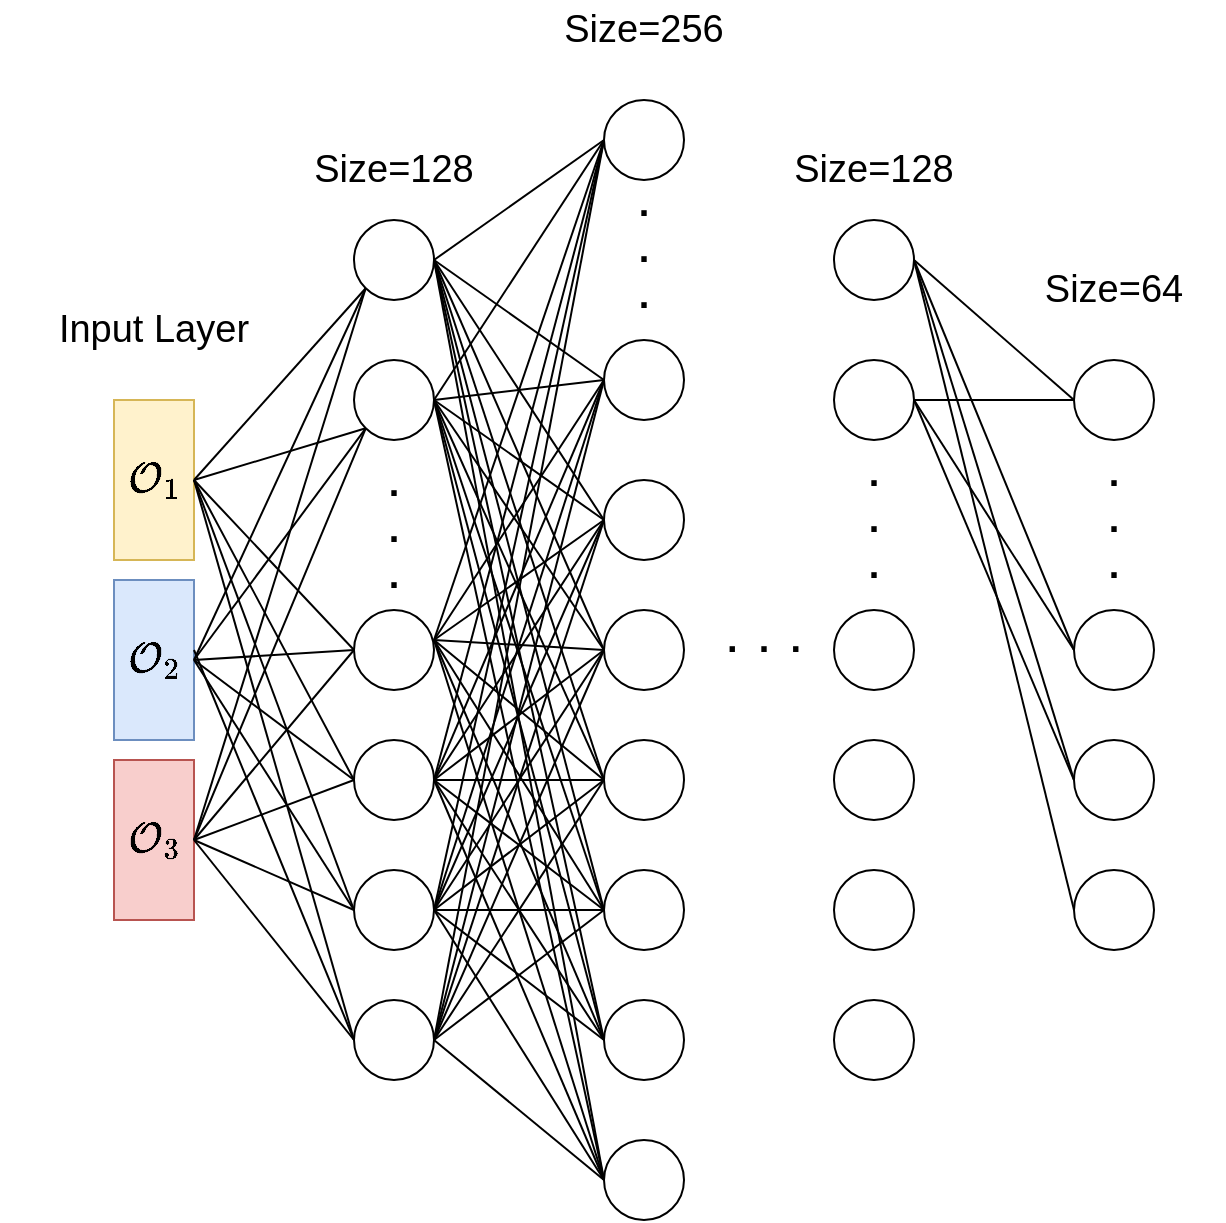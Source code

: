 <mxfile version="17.4.1" type="github">
  <diagram id="-Sexu2maYcwtLFaurk-1" name="Page-1">
    <mxGraphModel dx="1422" dy="1941" grid="1" gridSize="10" guides="1" tooltips="1" connect="1" arrows="1" fold="1" page="1" pageScale="1" pageWidth="827" pageHeight="1169" math="1" shadow="0">
      <root>
        <mxCell id="0" />
        <mxCell id="1" parent="0" />
        <mxCell id="4HOJ1W6OORdBetc6F2B2-1" value="" style="rounded=0;whiteSpace=wrap;html=1;fillColor=#fff2cc;strokeColor=#d6b656;" vertex="1" parent="1">
          <mxGeometry x="160" y="160" width="40" height="80" as="geometry" />
        </mxCell>
        <mxCell id="4HOJ1W6OORdBetc6F2B2-2" value="" style="rounded=0;whiteSpace=wrap;html=1;fillColor=#dae8fc;strokeColor=#6c8ebf;" vertex="1" parent="1">
          <mxGeometry x="160" y="250" width="40" height="80" as="geometry" />
        </mxCell>
        <mxCell id="4HOJ1W6OORdBetc6F2B2-3" value="" style="rounded=0;whiteSpace=wrap;html=1;fillColor=#f8cecc;strokeColor=#b85450;" vertex="1" parent="1">
          <mxGeometry x="160" y="340" width="40" height="80" as="geometry" />
        </mxCell>
        <mxCell id="4HOJ1W6OORdBetc6F2B2-4" value="&lt;font style=&quot;font-size: 18px&quot;&gt;$$\mathcal{O}_1$$&lt;/font&gt;" style="text;html=1;strokeColor=none;fillColor=none;align=center;verticalAlign=middle;whiteSpace=wrap;rounded=0;" vertex="1" parent="1">
          <mxGeometry x="150" y="185" width="60" height="30" as="geometry" />
        </mxCell>
        <mxCell id="4HOJ1W6OORdBetc6F2B2-5" value="&lt;font style=&quot;font-size: 18px&quot;&gt;$$\mathcal{O}_2$$&lt;/font&gt;" style="text;html=1;strokeColor=none;fillColor=none;align=center;verticalAlign=middle;whiteSpace=wrap;rounded=0;" vertex="1" parent="1">
          <mxGeometry x="150" y="275" width="60" height="30" as="geometry" />
        </mxCell>
        <mxCell id="4HOJ1W6OORdBetc6F2B2-6" value="&lt;font style=&quot;font-size: 18px&quot;&gt;$$\mathcal{O}_3$$&lt;/font&gt;" style="text;html=1;strokeColor=none;fillColor=none;align=center;verticalAlign=middle;whiteSpace=wrap;rounded=0;" vertex="1" parent="1">
          <mxGeometry x="150" y="365" width="60" height="30" as="geometry" />
        </mxCell>
        <mxCell id="4HOJ1W6OORdBetc6F2B2-7" value="" style="ellipse;whiteSpace=wrap;html=1;aspect=fixed;fontSize=18;" vertex="1" parent="1">
          <mxGeometry x="280" y="460" width="40" height="40" as="geometry" />
        </mxCell>
        <mxCell id="4HOJ1W6OORdBetc6F2B2-10" value="" style="ellipse;whiteSpace=wrap;html=1;aspect=fixed;fontSize=18;" vertex="1" parent="1">
          <mxGeometry x="280" y="265" width="40" height="40" as="geometry" />
        </mxCell>
        <mxCell id="4HOJ1W6OORdBetc6F2B2-11" value="" style="ellipse;whiteSpace=wrap;html=1;aspect=fixed;fontSize=18;" vertex="1" parent="1">
          <mxGeometry x="280" y="140" width="40" height="40" as="geometry" />
        </mxCell>
        <mxCell id="4HOJ1W6OORdBetc6F2B2-12" value="" style="ellipse;whiteSpace=wrap;html=1;aspect=fixed;fontSize=18;" vertex="1" parent="1">
          <mxGeometry x="280" y="330" width="40" height="40" as="geometry" />
        </mxCell>
        <mxCell id="4HOJ1W6OORdBetc6F2B2-13" value="" style="ellipse;whiteSpace=wrap;html=1;aspect=fixed;fontSize=18;" vertex="1" parent="1">
          <mxGeometry x="280" y="395" width="40" height="40" as="geometry" />
        </mxCell>
        <mxCell id="4HOJ1W6OORdBetc6F2B2-15" value="&lt;div&gt;&lt;b&gt;.&lt;/b&gt;&lt;/div&gt;&lt;div&gt;&lt;b&gt;.&lt;/b&gt;&lt;/div&gt;&lt;div&gt;&lt;b&gt;.&lt;br&gt;&lt;/b&gt;&lt;/div&gt;" style="text;html=1;strokeColor=none;fillColor=none;align=center;verticalAlign=middle;whiteSpace=wrap;rounded=0;fontSize=19;" vertex="1" parent="1">
          <mxGeometry x="395" y="70" width="60" height="30" as="geometry" />
        </mxCell>
        <mxCell id="4HOJ1W6OORdBetc6F2B2-19" value="" style="ellipse;whiteSpace=wrap;html=1;aspect=fixed;fontSize=18;" vertex="1" parent="1">
          <mxGeometry x="280" y="70" width="40" height="40" as="geometry" />
        </mxCell>
        <mxCell id="4HOJ1W6OORdBetc6F2B2-21" value="" style="endArrow=none;html=1;rounded=0;fontSize=19;entryX=0;entryY=1;entryDx=0;entryDy=0;" edge="1" parent="1" target="4HOJ1W6OORdBetc6F2B2-19">
          <mxGeometry width="50" height="50" relative="1" as="geometry">
            <mxPoint x="200" y="200" as="sourcePoint" />
            <mxPoint x="250" y="150" as="targetPoint" />
          </mxGeometry>
        </mxCell>
        <mxCell id="4HOJ1W6OORdBetc6F2B2-22" value="" style="endArrow=none;html=1;rounded=0;fontSize=19;entryX=0;entryY=1;entryDx=0;entryDy=0;" edge="1" parent="1" target="4HOJ1W6OORdBetc6F2B2-11">
          <mxGeometry width="50" height="50" relative="1" as="geometry">
            <mxPoint x="200" y="200" as="sourcePoint" />
            <mxPoint x="250" y="150" as="targetPoint" />
          </mxGeometry>
        </mxCell>
        <mxCell id="4HOJ1W6OORdBetc6F2B2-23" value="" style="endArrow=none;html=1;rounded=0;fontSize=19;entryX=0;entryY=0.5;entryDx=0;entryDy=0;" edge="1" parent="1" target="4HOJ1W6OORdBetc6F2B2-10">
          <mxGeometry width="50" height="50" relative="1" as="geometry">
            <mxPoint x="200" y="200" as="sourcePoint" />
            <mxPoint x="250" y="150" as="targetPoint" />
          </mxGeometry>
        </mxCell>
        <mxCell id="4HOJ1W6OORdBetc6F2B2-25" value="" style="endArrow=none;html=1;rounded=0;fontSize=19;entryX=0;entryY=0.5;entryDx=0;entryDy=0;" edge="1" parent="1" target="4HOJ1W6OORdBetc6F2B2-12">
          <mxGeometry width="50" height="50" relative="1" as="geometry">
            <mxPoint x="200" y="200" as="sourcePoint" />
            <mxPoint x="250" y="150" as="targetPoint" />
          </mxGeometry>
        </mxCell>
        <mxCell id="4HOJ1W6OORdBetc6F2B2-26" value="" style="endArrow=none;html=1;rounded=0;fontSize=19;entryX=0;entryY=0.5;entryDx=0;entryDy=0;" edge="1" parent="1" target="4HOJ1W6OORdBetc6F2B2-13">
          <mxGeometry width="50" height="50" relative="1" as="geometry">
            <mxPoint x="200" y="200" as="sourcePoint" />
            <mxPoint x="250" y="150" as="targetPoint" />
          </mxGeometry>
        </mxCell>
        <mxCell id="4HOJ1W6OORdBetc6F2B2-28" value="" style="endArrow=none;html=1;rounded=0;fontSize=19;entryX=0;entryY=0.5;entryDx=0;entryDy=0;" edge="1" parent="1" target="4HOJ1W6OORdBetc6F2B2-7">
          <mxGeometry width="50" height="50" relative="1" as="geometry">
            <mxPoint x="200" y="200" as="sourcePoint" />
            <mxPoint x="250" y="150" as="targetPoint" />
          </mxGeometry>
        </mxCell>
        <mxCell id="4HOJ1W6OORdBetc6F2B2-29" value="" style="endArrow=none;html=1;rounded=0;fontSize=19;entryX=0;entryY=1;entryDx=0;entryDy=0;" edge="1" parent="1" target="4HOJ1W6OORdBetc6F2B2-19">
          <mxGeometry width="50" height="50" relative="1" as="geometry">
            <mxPoint x="200" y="290" as="sourcePoint" />
            <mxPoint x="250" y="240" as="targetPoint" />
          </mxGeometry>
        </mxCell>
        <mxCell id="4HOJ1W6OORdBetc6F2B2-30" value="" style="endArrow=none;html=1;rounded=0;fontSize=19;entryX=0;entryY=1;entryDx=0;entryDy=0;" edge="1" parent="1" target="4HOJ1W6OORdBetc6F2B2-11">
          <mxGeometry width="50" height="50" relative="1" as="geometry">
            <mxPoint x="200" y="290" as="sourcePoint" />
            <mxPoint x="250" y="240" as="targetPoint" />
          </mxGeometry>
        </mxCell>
        <mxCell id="4HOJ1W6OORdBetc6F2B2-31" value="" style="endArrow=none;html=1;rounded=0;fontSize=19;entryX=0;entryY=0.5;entryDx=0;entryDy=0;" edge="1" parent="1" target="4HOJ1W6OORdBetc6F2B2-10">
          <mxGeometry width="50" height="50" relative="1" as="geometry">
            <mxPoint x="200" y="290" as="sourcePoint" />
            <mxPoint x="250" y="240" as="targetPoint" />
          </mxGeometry>
        </mxCell>
        <mxCell id="4HOJ1W6OORdBetc6F2B2-32" value="" style="endArrow=none;html=1;rounded=0;fontSize=19;entryX=0;entryY=0.5;entryDx=0;entryDy=0;" edge="1" parent="1" target="4HOJ1W6OORdBetc6F2B2-12">
          <mxGeometry width="50" height="50" relative="1" as="geometry">
            <mxPoint x="200" y="290" as="sourcePoint" />
            <mxPoint x="250" y="240" as="targetPoint" />
          </mxGeometry>
        </mxCell>
        <mxCell id="4HOJ1W6OORdBetc6F2B2-33" value="" style="endArrow=none;html=1;rounded=0;fontSize=19;entryX=0;entryY=0.5;entryDx=0;entryDy=0;" edge="1" parent="1" target="4HOJ1W6OORdBetc6F2B2-13">
          <mxGeometry width="50" height="50" relative="1" as="geometry">
            <mxPoint x="200" y="290" as="sourcePoint" />
            <mxPoint x="250" y="240" as="targetPoint" />
          </mxGeometry>
        </mxCell>
        <mxCell id="4HOJ1W6OORdBetc6F2B2-34" value="" style="endArrow=none;html=1;rounded=0;fontSize=19;entryX=0;entryY=0.5;entryDx=0;entryDy=0;" edge="1" parent="1" target="4HOJ1W6OORdBetc6F2B2-7">
          <mxGeometry width="50" height="50" relative="1" as="geometry">
            <mxPoint x="200" y="285" as="sourcePoint" />
            <mxPoint x="240" y="475" as="targetPoint" />
          </mxGeometry>
        </mxCell>
        <mxCell id="4HOJ1W6OORdBetc6F2B2-35" value="" style="endArrow=none;html=1;rounded=0;fontSize=19;entryX=0;entryY=1;entryDx=0;entryDy=0;" edge="1" parent="1" target="4HOJ1W6OORdBetc6F2B2-19">
          <mxGeometry width="50" height="50" relative="1" as="geometry">
            <mxPoint x="200" y="380" as="sourcePoint" />
            <mxPoint x="250" y="330" as="targetPoint" />
          </mxGeometry>
        </mxCell>
        <mxCell id="4HOJ1W6OORdBetc6F2B2-36" value="" style="endArrow=none;html=1;rounded=0;fontSize=19;entryX=0;entryY=1;entryDx=0;entryDy=0;" edge="1" parent="1" target="4HOJ1W6OORdBetc6F2B2-11">
          <mxGeometry width="50" height="50" relative="1" as="geometry">
            <mxPoint x="200" y="380" as="sourcePoint" />
            <mxPoint x="250" y="330" as="targetPoint" />
          </mxGeometry>
        </mxCell>
        <mxCell id="4HOJ1W6OORdBetc6F2B2-37" value="" style="endArrow=none;html=1;rounded=0;fontSize=19;entryX=0;entryY=0.5;entryDx=0;entryDy=0;" edge="1" parent="1" target="4HOJ1W6OORdBetc6F2B2-10">
          <mxGeometry width="50" height="50" relative="1" as="geometry">
            <mxPoint x="200" y="380" as="sourcePoint" />
            <mxPoint x="250" y="330" as="targetPoint" />
          </mxGeometry>
        </mxCell>
        <mxCell id="4HOJ1W6OORdBetc6F2B2-38" value="" style="endArrow=none;html=1;rounded=0;fontSize=19;entryX=0;entryY=0.5;entryDx=0;entryDy=0;" edge="1" parent="1" target="4HOJ1W6OORdBetc6F2B2-12">
          <mxGeometry width="50" height="50" relative="1" as="geometry">
            <mxPoint x="200" y="380" as="sourcePoint" />
            <mxPoint x="250" y="330" as="targetPoint" />
          </mxGeometry>
        </mxCell>
        <mxCell id="4HOJ1W6OORdBetc6F2B2-39" value="" style="endArrow=none;html=1;rounded=0;fontSize=19;entryX=0;entryY=0.5;entryDx=0;entryDy=0;" edge="1" parent="1" target="4HOJ1W6OORdBetc6F2B2-13">
          <mxGeometry width="50" height="50" relative="1" as="geometry">
            <mxPoint x="200" y="380" as="sourcePoint" />
            <mxPoint x="240" y="410" as="targetPoint" />
          </mxGeometry>
        </mxCell>
        <mxCell id="4HOJ1W6OORdBetc6F2B2-40" value="" style="endArrow=none;html=1;rounded=0;fontSize=19;entryX=0;entryY=0.5;entryDx=0;entryDy=0;" edge="1" parent="1" target="4HOJ1W6OORdBetc6F2B2-7">
          <mxGeometry width="50" height="50" relative="1" as="geometry">
            <mxPoint x="200" y="380" as="sourcePoint" />
            <mxPoint x="240" y="480" as="targetPoint" />
          </mxGeometry>
        </mxCell>
        <mxCell id="4HOJ1W6OORdBetc6F2B2-41" value="Input Layer" style="text;html=1;strokeColor=none;fillColor=none;align=center;verticalAlign=middle;whiteSpace=wrap;rounded=0;fontSize=19;" vertex="1" parent="1">
          <mxGeometry x="125" y="110" width="110" height="30" as="geometry" />
        </mxCell>
        <mxCell id="4HOJ1W6OORdBetc6F2B2-44" value="" style="ellipse;whiteSpace=wrap;html=1;aspect=fixed;fontSize=18;" vertex="1" parent="1">
          <mxGeometry x="405" y="10" width="40" height="40" as="geometry" />
        </mxCell>
        <mxCell id="4HOJ1W6OORdBetc6F2B2-45" value="" style="ellipse;whiteSpace=wrap;html=1;aspect=fixed;fontSize=18;" vertex="1" parent="1">
          <mxGeometry x="405" y="130" width="40" height="40" as="geometry" />
        </mxCell>
        <mxCell id="4HOJ1W6OORdBetc6F2B2-46" value="" style="ellipse;whiteSpace=wrap;html=1;aspect=fixed;fontSize=18;" vertex="1" parent="1">
          <mxGeometry x="405" y="265" width="40" height="40" as="geometry" />
        </mxCell>
        <mxCell id="4HOJ1W6OORdBetc6F2B2-47" value="Size=128" style="text;html=1;strokeColor=none;fillColor=none;align=center;verticalAlign=middle;whiteSpace=wrap;rounded=0;fontSize=19;" vertex="1" parent="1">
          <mxGeometry x="245" y="30" width="110" height="30" as="geometry" />
        </mxCell>
        <mxCell id="4HOJ1W6OORdBetc6F2B2-48" value="Size=256" style="text;html=1;strokeColor=none;fillColor=none;align=center;verticalAlign=middle;whiteSpace=wrap;rounded=0;fontSize=19;" vertex="1" parent="1">
          <mxGeometry x="370" y="-40" width="110" height="30" as="geometry" />
        </mxCell>
        <mxCell id="4HOJ1W6OORdBetc6F2B2-49" value="&lt;div&gt;&lt;b&gt;.&lt;/b&gt;&lt;/div&gt;&lt;div&gt;&lt;b&gt;.&lt;/b&gt;&lt;/div&gt;&lt;div&gt;&lt;b&gt;.&lt;br&gt;&lt;/b&gt;&lt;/div&gt;" style="text;html=1;strokeColor=none;fillColor=none;align=center;verticalAlign=middle;whiteSpace=wrap;rounded=0;fontSize=19;" vertex="1" parent="1">
          <mxGeometry x="270" y="210" width="60" height="30" as="geometry" />
        </mxCell>
        <mxCell id="4HOJ1W6OORdBetc6F2B2-50" value="" style="ellipse;whiteSpace=wrap;html=1;aspect=fixed;fontSize=18;" vertex="1" parent="1">
          <mxGeometry x="405" y="330" width="40" height="40" as="geometry" />
        </mxCell>
        <mxCell id="4HOJ1W6OORdBetc6F2B2-52" value="" style="ellipse;whiteSpace=wrap;html=1;aspect=fixed;fontSize=18;" vertex="1" parent="1">
          <mxGeometry x="405" y="395" width="40" height="40" as="geometry" />
        </mxCell>
        <mxCell id="4HOJ1W6OORdBetc6F2B2-53" value="" style="ellipse;whiteSpace=wrap;html=1;aspect=fixed;fontSize=18;" vertex="1" parent="1">
          <mxGeometry x="405" y="460" width="40" height="40" as="geometry" />
        </mxCell>
        <mxCell id="4HOJ1W6OORdBetc6F2B2-54" value="" style="ellipse;whiteSpace=wrap;html=1;aspect=fixed;fontSize=18;" vertex="1" parent="1">
          <mxGeometry x="405" y="530" width="40" height="40" as="geometry" />
        </mxCell>
        <mxCell id="4HOJ1W6OORdBetc6F2B2-55" value="" style="ellipse;whiteSpace=wrap;html=1;aspect=fixed;fontSize=18;" vertex="1" parent="1">
          <mxGeometry x="405" y="200" width="40" height="40" as="geometry" />
        </mxCell>
        <mxCell id="4HOJ1W6OORdBetc6F2B2-56" value="" style="endArrow=none;html=1;rounded=0;fontSize=19;entryX=0;entryY=0.5;entryDx=0;entryDy=0;" edge="1" parent="1" target="4HOJ1W6OORdBetc6F2B2-44">
          <mxGeometry width="50" height="50" relative="1" as="geometry">
            <mxPoint x="320" y="90" as="sourcePoint" />
            <mxPoint x="380" y="20" as="targetPoint" />
            <Array as="points" />
          </mxGeometry>
        </mxCell>
        <mxCell id="4HOJ1W6OORdBetc6F2B2-57" value="" style="endArrow=none;html=1;rounded=0;fontSize=19;entryX=0;entryY=0.5;entryDx=0;entryDy=0;" edge="1" parent="1" target="4HOJ1W6OORdBetc6F2B2-45">
          <mxGeometry width="50" height="50" relative="1" as="geometry">
            <mxPoint x="320" y="90" as="sourcePoint" />
            <mxPoint x="370" y="40" as="targetPoint" />
          </mxGeometry>
        </mxCell>
        <mxCell id="4HOJ1W6OORdBetc6F2B2-59" value="" style="endArrow=none;html=1;rounded=0;fontSize=19;entryX=0;entryY=0.5;entryDx=0;entryDy=0;" edge="1" parent="1" target="4HOJ1W6OORdBetc6F2B2-55">
          <mxGeometry width="50" height="50" relative="1" as="geometry">
            <mxPoint x="320" y="90" as="sourcePoint" />
            <mxPoint x="370" y="40" as="targetPoint" />
          </mxGeometry>
        </mxCell>
        <mxCell id="4HOJ1W6OORdBetc6F2B2-60" value="" style="endArrow=none;html=1;rounded=0;fontSize=19;entryX=0;entryY=0.5;entryDx=0;entryDy=0;" edge="1" parent="1" target="4HOJ1W6OORdBetc6F2B2-46">
          <mxGeometry width="50" height="50" relative="1" as="geometry">
            <mxPoint x="320" y="90" as="sourcePoint" />
            <mxPoint x="370" y="40" as="targetPoint" />
          </mxGeometry>
        </mxCell>
        <mxCell id="4HOJ1W6OORdBetc6F2B2-61" value="" style="endArrow=none;html=1;rounded=0;fontSize=19;entryX=0;entryY=0.5;entryDx=0;entryDy=0;" edge="1" parent="1" target="4HOJ1W6OORdBetc6F2B2-50">
          <mxGeometry width="50" height="50" relative="1" as="geometry">
            <mxPoint x="320" y="90" as="sourcePoint" />
            <mxPoint x="370" y="40" as="targetPoint" />
          </mxGeometry>
        </mxCell>
        <mxCell id="4HOJ1W6OORdBetc6F2B2-62" value="" style="endArrow=none;html=1;rounded=0;fontSize=19;entryX=0;entryY=0.5;entryDx=0;entryDy=0;" edge="1" parent="1" target="4HOJ1W6OORdBetc6F2B2-52">
          <mxGeometry width="50" height="50" relative="1" as="geometry">
            <mxPoint x="320" y="90" as="sourcePoint" />
            <mxPoint x="370" y="40" as="targetPoint" />
          </mxGeometry>
        </mxCell>
        <mxCell id="4HOJ1W6OORdBetc6F2B2-63" value="" style="endArrow=none;html=1;rounded=0;fontSize=19;entryX=0;entryY=0.5;entryDx=0;entryDy=0;" edge="1" parent="1" target="4HOJ1W6OORdBetc6F2B2-53">
          <mxGeometry width="50" height="50" relative="1" as="geometry">
            <mxPoint x="320" y="90" as="sourcePoint" />
            <mxPoint x="370" y="40" as="targetPoint" />
          </mxGeometry>
        </mxCell>
        <mxCell id="4HOJ1W6OORdBetc6F2B2-64" value="" style="endArrow=none;html=1;rounded=0;fontSize=19;entryX=0;entryY=0.5;entryDx=0;entryDy=0;" edge="1" parent="1" target="4HOJ1W6OORdBetc6F2B2-54">
          <mxGeometry width="50" height="50" relative="1" as="geometry">
            <mxPoint x="320" y="90" as="sourcePoint" />
            <mxPoint x="370" y="40" as="targetPoint" />
          </mxGeometry>
        </mxCell>
        <mxCell id="4HOJ1W6OORdBetc6F2B2-65" value="" style="endArrow=none;html=1;rounded=0;fontSize=19;entryX=0;entryY=0.5;entryDx=0;entryDy=0;" edge="1" parent="1" target="4HOJ1W6OORdBetc6F2B2-44">
          <mxGeometry width="50" height="50" relative="1" as="geometry">
            <mxPoint x="320" y="160" as="sourcePoint" />
            <mxPoint x="370" y="110" as="targetPoint" />
          </mxGeometry>
        </mxCell>
        <mxCell id="4HOJ1W6OORdBetc6F2B2-66" value="" style="endArrow=none;html=1;rounded=0;fontSize=19;entryX=0;entryY=0.5;entryDx=0;entryDy=0;" edge="1" parent="1" target="4HOJ1W6OORdBetc6F2B2-45">
          <mxGeometry width="50" height="50" relative="1" as="geometry">
            <mxPoint x="320" y="160" as="sourcePoint" />
            <mxPoint x="370" y="110" as="targetPoint" />
          </mxGeometry>
        </mxCell>
        <mxCell id="4HOJ1W6OORdBetc6F2B2-67" value="" style="endArrow=none;html=1;rounded=0;fontSize=19;entryX=0;entryY=0.5;entryDx=0;entryDy=0;" edge="1" parent="1" target="4HOJ1W6OORdBetc6F2B2-55">
          <mxGeometry width="50" height="50" relative="1" as="geometry">
            <mxPoint x="320" y="160" as="sourcePoint" />
            <mxPoint x="380" y="220" as="targetPoint" />
          </mxGeometry>
        </mxCell>
        <mxCell id="4HOJ1W6OORdBetc6F2B2-68" value="" style="endArrow=none;html=1;rounded=0;fontSize=19;entryX=0;entryY=0.5;entryDx=0;entryDy=0;" edge="1" parent="1" target="4HOJ1W6OORdBetc6F2B2-46">
          <mxGeometry width="50" height="50" relative="1" as="geometry">
            <mxPoint x="320" y="160" as="sourcePoint" />
            <mxPoint x="370" y="110" as="targetPoint" />
          </mxGeometry>
        </mxCell>
        <mxCell id="4HOJ1W6OORdBetc6F2B2-69" value="" style="endArrow=none;html=1;rounded=0;fontSize=19;entryX=0;entryY=0.5;entryDx=0;entryDy=0;" edge="1" parent="1" target="4HOJ1W6OORdBetc6F2B2-50">
          <mxGeometry width="50" height="50" relative="1" as="geometry">
            <mxPoint x="320" y="160" as="sourcePoint" />
            <mxPoint x="370" y="110" as="targetPoint" />
          </mxGeometry>
        </mxCell>
        <mxCell id="4HOJ1W6OORdBetc6F2B2-70" value="" style="endArrow=none;html=1;rounded=0;fontSize=19;entryX=0;entryY=0.5;entryDx=0;entryDy=0;" edge="1" parent="1" target="4HOJ1W6OORdBetc6F2B2-52">
          <mxGeometry width="50" height="50" relative="1" as="geometry">
            <mxPoint x="320" y="160" as="sourcePoint" />
            <mxPoint x="370" y="110" as="targetPoint" />
          </mxGeometry>
        </mxCell>
        <mxCell id="4HOJ1W6OORdBetc6F2B2-71" value="" style="endArrow=none;html=1;rounded=0;fontSize=19;entryX=0;entryY=0.5;entryDx=0;entryDy=0;" edge="1" parent="1" target="4HOJ1W6OORdBetc6F2B2-53">
          <mxGeometry width="50" height="50" relative="1" as="geometry">
            <mxPoint x="320" y="160" as="sourcePoint" />
            <mxPoint x="370" y="110" as="targetPoint" />
          </mxGeometry>
        </mxCell>
        <mxCell id="4HOJ1W6OORdBetc6F2B2-72" value="" style="endArrow=none;html=1;rounded=0;fontSize=19;entryX=0;entryY=0.5;entryDx=0;entryDy=0;" edge="1" parent="1" target="4HOJ1W6OORdBetc6F2B2-54">
          <mxGeometry width="50" height="50" relative="1" as="geometry">
            <mxPoint x="320" y="160" as="sourcePoint" />
            <mxPoint x="370" y="110" as="targetPoint" />
          </mxGeometry>
        </mxCell>
        <mxCell id="4HOJ1W6OORdBetc6F2B2-73" value="" style="endArrow=none;html=1;rounded=0;fontSize=19;entryX=0;entryY=0.5;entryDx=0;entryDy=0;" edge="1" parent="1" target="4HOJ1W6OORdBetc6F2B2-44">
          <mxGeometry width="50" height="50" relative="1" as="geometry">
            <mxPoint x="320" y="280" as="sourcePoint" />
            <mxPoint x="370" y="230" as="targetPoint" />
          </mxGeometry>
        </mxCell>
        <mxCell id="4HOJ1W6OORdBetc6F2B2-74" value="" style="endArrow=none;html=1;rounded=0;fontSize=19;entryX=0;entryY=0.5;entryDx=0;entryDy=0;" edge="1" parent="1" target="4HOJ1W6OORdBetc6F2B2-45">
          <mxGeometry width="50" height="50" relative="1" as="geometry">
            <mxPoint x="320" y="280" as="sourcePoint" />
            <mxPoint x="380" y="150" as="targetPoint" />
          </mxGeometry>
        </mxCell>
        <mxCell id="4HOJ1W6OORdBetc6F2B2-75" value="" style="endArrow=none;html=1;rounded=0;fontSize=19;entryX=0;entryY=0.5;entryDx=0;entryDy=0;" edge="1" parent="1" target="4HOJ1W6OORdBetc6F2B2-55">
          <mxGeometry width="50" height="50" relative="1" as="geometry">
            <mxPoint x="320" y="280" as="sourcePoint" />
            <mxPoint x="370" y="230" as="targetPoint" />
          </mxGeometry>
        </mxCell>
        <mxCell id="4HOJ1W6OORdBetc6F2B2-76" value="" style="endArrow=none;html=1;rounded=0;fontSize=19;entryX=0;entryY=0.5;entryDx=0;entryDy=0;" edge="1" parent="1" target="4HOJ1W6OORdBetc6F2B2-46">
          <mxGeometry width="50" height="50" relative="1" as="geometry">
            <mxPoint x="320" y="280" as="sourcePoint" />
            <mxPoint x="370" y="230" as="targetPoint" />
          </mxGeometry>
        </mxCell>
        <mxCell id="4HOJ1W6OORdBetc6F2B2-77" value="" style="endArrow=none;html=1;rounded=0;fontSize=19;entryX=0;entryY=0.5;entryDx=0;entryDy=0;" edge="1" parent="1" target="4HOJ1W6OORdBetc6F2B2-50">
          <mxGeometry width="50" height="50" relative="1" as="geometry">
            <mxPoint x="320" y="280" as="sourcePoint" />
            <mxPoint x="370" y="230" as="targetPoint" />
          </mxGeometry>
        </mxCell>
        <mxCell id="4HOJ1W6OORdBetc6F2B2-80" value="" style="endArrow=none;html=1;rounded=0;fontSize=19;entryX=0;entryY=0.5;entryDx=0;entryDy=0;" edge="1" parent="1" target="4HOJ1W6OORdBetc6F2B2-54">
          <mxGeometry width="50" height="50" relative="1" as="geometry">
            <mxPoint x="320" y="280" as="sourcePoint" />
            <mxPoint x="370" y="230" as="targetPoint" />
          </mxGeometry>
        </mxCell>
        <mxCell id="4HOJ1W6OORdBetc6F2B2-81" value="" style="endArrow=none;html=1;rounded=0;fontSize=19;entryX=0;entryY=0.5;entryDx=0;entryDy=0;" edge="1" parent="1" target="4HOJ1W6OORdBetc6F2B2-44">
          <mxGeometry width="50" height="50" relative="1" as="geometry">
            <mxPoint x="320" y="350" as="sourcePoint" />
            <mxPoint x="370" y="300" as="targetPoint" />
          </mxGeometry>
        </mxCell>
        <mxCell id="4HOJ1W6OORdBetc6F2B2-82" value="" style="endArrow=none;html=1;rounded=0;fontSize=19;entryX=0;entryY=0.5;entryDx=0;entryDy=0;" edge="1" parent="1" target="4HOJ1W6OORdBetc6F2B2-45">
          <mxGeometry width="50" height="50" relative="1" as="geometry">
            <mxPoint x="320" y="350" as="sourcePoint" />
            <mxPoint x="370" y="300" as="targetPoint" />
          </mxGeometry>
        </mxCell>
        <mxCell id="4HOJ1W6OORdBetc6F2B2-83" value="" style="endArrow=none;html=1;rounded=0;fontSize=19;entryX=0;entryY=0.5;entryDx=0;entryDy=0;" edge="1" parent="1" target="4HOJ1W6OORdBetc6F2B2-55">
          <mxGeometry width="50" height="50" relative="1" as="geometry">
            <mxPoint x="320" y="350" as="sourcePoint" />
            <mxPoint x="370" y="300" as="targetPoint" />
          </mxGeometry>
        </mxCell>
        <mxCell id="4HOJ1W6OORdBetc6F2B2-84" value="" style="endArrow=none;html=1;rounded=0;fontSize=19;entryX=0;entryY=0.5;entryDx=0;entryDy=0;" edge="1" parent="1" target="4HOJ1W6OORdBetc6F2B2-46">
          <mxGeometry width="50" height="50" relative="1" as="geometry">
            <mxPoint x="320" y="350" as="sourcePoint" />
            <mxPoint x="370" y="300" as="targetPoint" />
          </mxGeometry>
        </mxCell>
        <mxCell id="4HOJ1W6OORdBetc6F2B2-85" value="" style="endArrow=none;html=1;rounded=0;fontSize=19;entryX=0;entryY=0.5;entryDx=0;entryDy=0;" edge="1" parent="1" target="4HOJ1W6OORdBetc6F2B2-50">
          <mxGeometry width="50" height="50" relative="1" as="geometry">
            <mxPoint x="320" y="350" as="sourcePoint" />
            <mxPoint x="380" y="350" as="targetPoint" />
          </mxGeometry>
        </mxCell>
        <mxCell id="4HOJ1W6OORdBetc6F2B2-86" value="" style="endArrow=none;html=1;rounded=0;fontSize=19;entryX=0;entryY=0.5;entryDx=0;entryDy=0;" edge="1" parent="1" target="4HOJ1W6OORdBetc6F2B2-52">
          <mxGeometry width="50" height="50" relative="1" as="geometry">
            <mxPoint x="320" y="350" as="sourcePoint" />
            <mxPoint x="370" y="300" as="targetPoint" />
          </mxGeometry>
        </mxCell>
        <mxCell id="4HOJ1W6OORdBetc6F2B2-87" value="" style="endArrow=none;html=1;rounded=0;fontSize=19;entryX=0;entryY=0.5;entryDx=0;entryDy=0;" edge="1" parent="1" target="4HOJ1W6OORdBetc6F2B2-53">
          <mxGeometry width="50" height="50" relative="1" as="geometry">
            <mxPoint x="320" y="350" as="sourcePoint" />
            <mxPoint x="370" y="305" as="targetPoint" />
          </mxGeometry>
        </mxCell>
        <mxCell id="4HOJ1W6OORdBetc6F2B2-88" value="" style="endArrow=none;html=1;rounded=0;fontSize=19;entryX=0;entryY=0.5;entryDx=0;entryDy=0;" edge="1" parent="1" target="4HOJ1W6OORdBetc6F2B2-54">
          <mxGeometry width="50" height="50" relative="1" as="geometry">
            <mxPoint x="320" y="350" as="sourcePoint" />
            <mxPoint x="380" y="550" as="targetPoint" />
          </mxGeometry>
        </mxCell>
        <mxCell id="4HOJ1W6OORdBetc6F2B2-90" value="" style="endArrow=none;html=1;rounded=0;fontSize=19;entryX=0;entryY=0.5;entryDx=0;entryDy=0;" edge="1" parent="1" target="4HOJ1W6OORdBetc6F2B2-52">
          <mxGeometry width="50" height="50" relative="1" as="geometry">
            <mxPoint x="320" y="280" as="sourcePoint" />
            <mxPoint x="370" y="230" as="targetPoint" />
          </mxGeometry>
        </mxCell>
        <mxCell id="4HOJ1W6OORdBetc6F2B2-91" value="" style="endArrow=none;html=1;rounded=0;fontSize=19;entryX=0;entryY=0.5;entryDx=0;entryDy=0;" edge="1" parent="1" target="4HOJ1W6OORdBetc6F2B2-53">
          <mxGeometry width="50" height="50" relative="1" as="geometry">
            <mxPoint x="320" y="280" as="sourcePoint" />
            <mxPoint x="390" y="250" as="targetPoint" />
          </mxGeometry>
        </mxCell>
        <mxCell id="4HOJ1W6OORdBetc6F2B2-95" value="" style="endArrow=none;html=1;rounded=0;fontSize=19;entryX=0;entryY=0.5;entryDx=0;entryDy=0;" edge="1" parent="1" target="4HOJ1W6OORdBetc6F2B2-44">
          <mxGeometry width="50" height="50" relative="1" as="geometry">
            <mxPoint x="320" y="415" as="sourcePoint" />
            <mxPoint x="370" y="365" as="targetPoint" />
          </mxGeometry>
        </mxCell>
        <mxCell id="4HOJ1W6OORdBetc6F2B2-96" value="" style="endArrow=none;html=1;rounded=0;fontSize=19;entryX=0;entryY=0.5;entryDx=0;entryDy=0;" edge="1" parent="1" target="4HOJ1W6OORdBetc6F2B2-45">
          <mxGeometry width="50" height="50" relative="1" as="geometry">
            <mxPoint x="320" y="415" as="sourcePoint" />
            <mxPoint x="370" y="365" as="targetPoint" />
          </mxGeometry>
        </mxCell>
        <mxCell id="4HOJ1W6OORdBetc6F2B2-97" value="" style="endArrow=none;html=1;rounded=0;fontSize=19;entryX=0;entryY=0.5;entryDx=0;entryDy=0;" edge="1" parent="1" target="4HOJ1W6OORdBetc6F2B2-55">
          <mxGeometry width="50" height="50" relative="1" as="geometry">
            <mxPoint x="320" y="415" as="sourcePoint" />
            <mxPoint x="370" y="365" as="targetPoint" />
          </mxGeometry>
        </mxCell>
        <mxCell id="4HOJ1W6OORdBetc6F2B2-98" value="" style="endArrow=none;html=1;rounded=0;fontSize=19;entryX=0;entryY=0.5;entryDx=0;entryDy=0;" edge="1" parent="1" target="4HOJ1W6OORdBetc6F2B2-46">
          <mxGeometry width="50" height="50" relative="1" as="geometry">
            <mxPoint x="320" y="415" as="sourcePoint" />
            <mxPoint x="370" y="365" as="targetPoint" />
          </mxGeometry>
        </mxCell>
        <mxCell id="4HOJ1W6OORdBetc6F2B2-99" value="" style="endArrow=none;html=1;rounded=0;fontSize=19;entryX=0;entryY=0.5;entryDx=0;entryDy=0;" edge="1" parent="1" target="4HOJ1W6OORdBetc6F2B2-50">
          <mxGeometry width="50" height="50" relative="1" as="geometry">
            <mxPoint x="320" y="415" as="sourcePoint" />
            <mxPoint x="370" y="365" as="targetPoint" />
          </mxGeometry>
        </mxCell>
        <mxCell id="4HOJ1W6OORdBetc6F2B2-101" value="" style="endArrow=none;html=1;rounded=0;fontSize=19;entryX=0;entryY=0.5;entryDx=0;entryDy=0;" edge="1" parent="1" target="4HOJ1W6OORdBetc6F2B2-52">
          <mxGeometry width="50" height="50" relative="1" as="geometry">
            <mxPoint x="320" y="415" as="sourcePoint" />
            <mxPoint x="370" y="365" as="targetPoint" />
          </mxGeometry>
        </mxCell>
        <mxCell id="4HOJ1W6OORdBetc6F2B2-102" value="" style="endArrow=none;html=1;rounded=0;fontSize=19;entryX=0;entryY=0.5;entryDx=0;entryDy=0;" edge="1" parent="1" target="4HOJ1W6OORdBetc6F2B2-53">
          <mxGeometry width="50" height="50" relative="1" as="geometry">
            <mxPoint x="320" y="415" as="sourcePoint" />
            <mxPoint x="370" y="365" as="targetPoint" />
          </mxGeometry>
        </mxCell>
        <mxCell id="4HOJ1W6OORdBetc6F2B2-103" value="" style="endArrow=none;html=1;rounded=0;fontSize=19;entryX=0;entryY=0.5;entryDx=0;entryDy=0;" edge="1" parent="1" target="4HOJ1W6OORdBetc6F2B2-54">
          <mxGeometry width="50" height="50" relative="1" as="geometry">
            <mxPoint x="320" y="415" as="sourcePoint" />
            <mxPoint x="370" y="365" as="targetPoint" />
          </mxGeometry>
        </mxCell>
        <mxCell id="4HOJ1W6OORdBetc6F2B2-105" value="" style="endArrow=none;html=1;rounded=0;fontSize=19;entryX=0;entryY=0.5;entryDx=0;entryDy=0;" edge="1" parent="1" target="4HOJ1W6OORdBetc6F2B2-44">
          <mxGeometry width="50" height="50" relative="1" as="geometry">
            <mxPoint x="320" y="480" as="sourcePoint" />
            <mxPoint x="370" y="430" as="targetPoint" />
          </mxGeometry>
        </mxCell>
        <mxCell id="4HOJ1W6OORdBetc6F2B2-106" value="" style="endArrow=none;html=1;rounded=0;fontSize=19;entryX=0;entryY=0.5;entryDx=0;entryDy=0;" edge="1" parent="1" target="4HOJ1W6OORdBetc6F2B2-45">
          <mxGeometry width="50" height="50" relative="1" as="geometry">
            <mxPoint x="320" y="480" as="sourcePoint" />
            <mxPoint x="370" y="430" as="targetPoint" />
          </mxGeometry>
        </mxCell>
        <mxCell id="4HOJ1W6OORdBetc6F2B2-107" value="" style="endArrow=none;html=1;rounded=0;fontSize=19;entryX=0;entryY=0.5;entryDx=0;entryDy=0;" edge="1" parent="1" target="4HOJ1W6OORdBetc6F2B2-55">
          <mxGeometry width="50" height="50" relative="1" as="geometry">
            <mxPoint x="320" y="480" as="sourcePoint" />
            <mxPoint x="370" y="430" as="targetPoint" />
          </mxGeometry>
        </mxCell>
        <mxCell id="4HOJ1W6OORdBetc6F2B2-108" value="" style="endArrow=none;html=1;rounded=0;fontSize=19;entryX=0;entryY=0.5;entryDx=0;entryDy=0;" edge="1" parent="1" target="4HOJ1W6OORdBetc6F2B2-46">
          <mxGeometry width="50" height="50" relative="1" as="geometry">
            <mxPoint x="320" y="480" as="sourcePoint" />
            <mxPoint x="370" y="430" as="targetPoint" />
          </mxGeometry>
        </mxCell>
        <mxCell id="4HOJ1W6OORdBetc6F2B2-109" value="" style="endArrow=none;html=1;rounded=0;fontSize=19;entryX=0;entryY=0.5;entryDx=0;entryDy=0;" edge="1" parent="1" target="4HOJ1W6OORdBetc6F2B2-50">
          <mxGeometry width="50" height="50" relative="1" as="geometry">
            <mxPoint x="320" y="480" as="sourcePoint" />
            <mxPoint x="370" y="430" as="targetPoint" />
          </mxGeometry>
        </mxCell>
        <mxCell id="4HOJ1W6OORdBetc6F2B2-110" value="" style="endArrow=none;html=1;rounded=0;fontSize=19;entryX=0;entryY=0.5;entryDx=0;entryDy=0;" edge="1" parent="1" target="4HOJ1W6OORdBetc6F2B2-52">
          <mxGeometry width="50" height="50" relative="1" as="geometry">
            <mxPoint x="320" y="480" as="sourcePoint" />
            <mxPoint x="370" y="430" as="targetPoint" />
          </mxGeometry>
        </mxCell>
        <mxCell id="4HOJ1W6OORdBetc6F2B2-111" value="" style="endArrow=none;html=1;rounded=0;fontSize=19;entryX=0;entryY=0.5;entryDx=0;entryDy=0;" edge="1" parent="1" target="4HOJ1W6OORdBetc6F2B2-54">
          <mxGeometry width="50" height="50" relative="1" as="geometry">
            <mxPoint x="320" y="480" as="sourcePoint" />
            <mxPoint x="370" y="430" as="targetPoint" />
          </mxGeometry>
        </mxCell>
        <mxCell id="4HOJ1W6OORdBetc6F2B2-120" value="" style="ellipse;whiteSpace=wrap;html=1;aspect=fixed;fontSize=18;" vertex="1" parent="1">
          <mxGeometry x="520" y="460" width="40" height="40" as="geometry" />
        </mxCell>
        <mxCell id="4HOJ1W6OORdBetc6F2B2-121" value="" style="ellipse;whiteSpace=wrap;html=1;aspect=fixed;fontSize=18;" vertex="1" parent="1">
          <mxGeometry x="520" y="265" width="40" height="40" as="geometry" />
        </mxCell>
        <mxCell id="4HOJ1W6OORdBetc6F2B2-122" value="" style="ellipse;whiteSpace=wrap;html=1;aspect=fixed;fontSize=18;" vertex="1" parent="1">
          <mxGeometry x="520" y="140" width="40" height="40" as="geometry" />
        </mxCell>
        <mxCell id="4HOJ1W6OORdBetc6F2B2-123" value="" style="ellipse;whiteSpace=wrap;html=1;aspect=fixed;fontSize=18;" vertex="1" parent="1">
          <mxGeometry x="520" y="330" width="40" height="40" as="geometry" />
        </mxCell>
        <mxCell id="4HOJ1W6OORdBetc6F2B2-124" value="" style="ellipse;whiteSpace=wrap;html=1;aspect=fixed;fontSize=18;" vertex="1" parent="1">
          <mxGeometry x="520" y="395" width="40" height="40" as="geometry" />
        </mxCell>
        <mxCell id="4HOJ1W6OORdBetc6F2B2-126" value="" style="ellipse;whiteSpace=wrap;html=1;aspect=fixed;fontSize=18;" vertex="1" parent="1">
          <mxGeometry x="520" y="70" width="40" height="40" as="geometry" />
        </mxCell>
        <mxCell id="4HOJ1W6OORdBetc6F2B2-131" value="&lt;div&gt;&lt;b&gt;.&lt;/b&gt;&lt;/div&gt;&lt;div&gt;&lt;b&gt;.&lt;/b&gt;&lt;/div&gt;&lt;div&gt;&lt;b&gt;.&lt;br&gt;&lt;/b&gt;&lt;/div&gt;" style="text;html=1;strokeColor=none;fillColor=none;align=center;verticalAlign=middle;whiteSpace=wrap;rounded=0;fontSize=19;" vertex="1" parent="1">
          <mxGeometry x="510" y="205" width="60" height="30" as="geometry" />
        </mxCell>
        <mxCell id="4HOJ1W6OORdBetc6F2B2-184" value="Size=128" style="text;html=1;strokeColor=none;fillColor=none;align=center;verticalAlign=middle;whiteSpace=wrap;rounded=0;fontSize=19;" vertex="1" parent="1">
          <mxGeometry x="485" y="30" width="110" height="30" as="geometry" />
        </mxCell>
        <mxCell id="4HOJ1W6OORdBetc6F2B2-186" style="edgeStyle=orthogonalEdgeStyle;rounded=0;orthogonalLoop=1;jettySize=auto;html=1;exitX=0.5;exitY=1;exitDx=0;exitDy=0;fontSize=19;" edge="1" parent="1" source="4HOJ1W6OORdBetc6F2B2-49" target="4HOJ1W6OORdBetc6F2B2-49">
          <mxGeometry relative="1" as="geometry" />
        </mxCell>
        <mxCell id="4HOJ1W6OORdBetc6F2B2-187" value="&lt;b&gt;.&amp;nbsp; .&amp;nbsp; .&lt;/b&gt;" style="text;html=1;strokeColor=none;fillColor=none;align=center;verticalAlign=middle;whiteSpace=wrap;rounded=0;fontSize=19;" vertex="1" parent="1">
          <mxGeometry x="455" y="265" width="60" height="30" as="geometry" />
        </mxCell>
        <mxCell id="4HOJ1W6OORdBetc6F2B2-190" value="" style="ellipse;whiteSpace=wrap;html=1;aspect=fixed;fontSize=18;" vertex="1" parent="1">
          <mxGeometry x="640" y="265" width="40" height="40" as="geometry" />
        </mxCell>
        <mxCell id="4HOJ1W6OORdBetc6F2B2-191" value="" style="ellipse;whiteSpace=wrap;html=1;aspect=fixed;fontSize=18;" vertex="1" parent="1">
          <mxGeometry x="640" y="140" width="40" height="40" as="geometry" />
        </mxCell>
        <mxCell id="4HOJ1W6OORdBetc6F2B2-192" value="" style="ellipse;whiteSpace=wrap;html=1;aspect=fixed;fontSize=18;" vertex="1" parent="1">
          <mxGeometry x="640" y="330" width="40" height="40" as="geometry" />
        </mxCell>
        <mxCell id="4HOJ1W6OORdBetc6F2B2-193" value="" style="ellipse;whiteSpace=wrap;html=1;aspect=fixed;fontSize=18;" vertex="1" parent="1">
          <mxGeometry x="640" y="395" width="40" height="40" as="geometry" />
        </mxCell>
        <mxCell id="4HOJ1W6OORdBetc6F2B2-195" value="&lt;div&gt;&lt;b&gt;.&lt;/b&gt;&lt;/div&gt;&lt;div&gt;&lt;b&gt;.&lt;/b&gt;&lt;/div&gt;&lt;div&gt;&lt;b&gt;.&lt;br&gt;&lt;/b&gt;&lt;/div&gt;" style="text;html=1;strokeColor=none;fillColor=none;align=center;verticalAlign=middle;whiteSpace=wrap;rounded=0;fontSize=19;" vertex="1" parent="1">
          <mxGeometry x="630" y="205" width="60" height="30" as="geometry" />
        </mxCell>
        <mxCell id="4HOJ1W6OORdBetc6F2B2-196" value="Size=64" style="text;html=1;strokeColor=none;fillColor=none;align=center;verticalAlign=middle;whiteSpace=wrap;rounded=0;fontSize=19;" vertex="1" parent="1">
          <mxGeometry x="605" y="90" width="110" height="30" as="geometry" />
        </mxCell>
        <mxCell id="4HOJ1W6OORdBetc6F2B2-197" value="" style="endArrow=none;html=1;rounded=0;fontSize=19;entryX=0;entryY=0.5;entryDx=0;entryDy=0;" edge="1" parent="1" target="4HOJ1W6OORdBetc6F2B2-191">
          <mxGeometry width="50" height="50" relative="1" as="geometry">
            <mxPoint x="560" y="90" as="sourcePoint" />
            <mxPoint x="610" y="40" as="targetPoint" />
          </mxGeometry>
        </mxCell>
        <mxCell id="4HOJ1W6OORdBetc6F2B2-198" value="" style="endArrow=none;html=1;rounded=0;fontSize=19;entryX=0;entryY=0.5;entryDx=0;entryDy=0;" edge="1" parent="1" target="4HOJ1W6OORdBetc6F2B2-190">
          <mxGeometry width="50" height="50" relative="1" as="geometry">
            <mxPoint x="560" y="90" as="sourcePoint" />
            <mxPoint x="610" y="40" as="targetPoint" />
          </mxGeometry>
        </mxCell>
        <mxCell id="4HOJ1W6OORdBetc6F2B2-199" value="" style="endArrow=none;html=1;rounded=0;fontSize=19;entryX=0;entryY=0.5;entryDx=0;entryDy=0;" edge="1" parent="1" target="4HOJ1W6OORdBetc6F2B2-192">
          <mxGeometry width="50" height="50" relative="1" as="geometry">
            <mxPoint x="560" y="90" as="sourcePoint" />
            <mxPoint x="610" y="40" as="targetPoint" />
          </mxGeometry>
        </mxCell>
        <mxCell id="4HOJ1W6OORdBetc6F2B2-200" value="" style="endArrow=none;html=1;rounded=0;fontSize=19;entryX=0;entryY=0.5;entryDx=0;entryDy=0;" edge="1" parent="1" target="4HOJ1W6OORdBetc6F2B2-193">
          <mxGeometry width="50" height="50" relative="1" as="geometry">
            <mxPoint x="560" y="90" as="sourcePoint" />
            <mxPoint x="610" y="40" as="targetPoint" />
          </mxGeometry>
        </mxCell>
        <mxCell id="4HOJ1W6OORdBetc6F2B2-201" value="" style="endArrow=none;html=1;rounded=0;fontSize=19;entryX=0;entryY=0.5;entryDx=0;entryDy=0;" edge="1" parent="1" target="4HOJ1W6OORdBetc6F2B2-191">
          <mxGeometry width="50" height="50" relative="1" as="geometry">
            <mxPoint x="560" y="160" as="sourcePoint" />
            <mxPoint x="610" y="110" as="targetPoint" />
          </mxGeometry>
        </mxCell>
        <mxCell id="4HOJ1W6OORdBetc6F2B2-202" value="" style="endArrow=none;html=1;rounded=0;fontSize=19;entryX=0;entryY=0.5;entryDx=0;entryDy=0;" edge="1" parent="1" target="4HOJ1W6OORdBetc6F2B2-190">
          <mxGeometry width="50" height="50" relative="1" as="geometry">
            <mxPoint x="560" y="160" as="sourcePoint" />
            <mxPoint x="640" y="280" as="targetPoint" />
          </mxGeometry>
        </mxCell>
        <mxCell id="4HOJ1W6OORdBetc6F2B2-203" value="" style="endArrow=none;html=1;rounded=0;fontSize=19;" edge="1" parent="1">
          <mxGeometry width="50" height="50" relative="1" as="geometry">
            <mxPoint x="560" y="160" as="sourcePoint" />
            <mxPoint x="640" y="350" as="targetPoint" />
          </mxGeometry>
        </mxCell>
      </root>
    </mxGraphModel>
  </diagram>
</mxfile>
